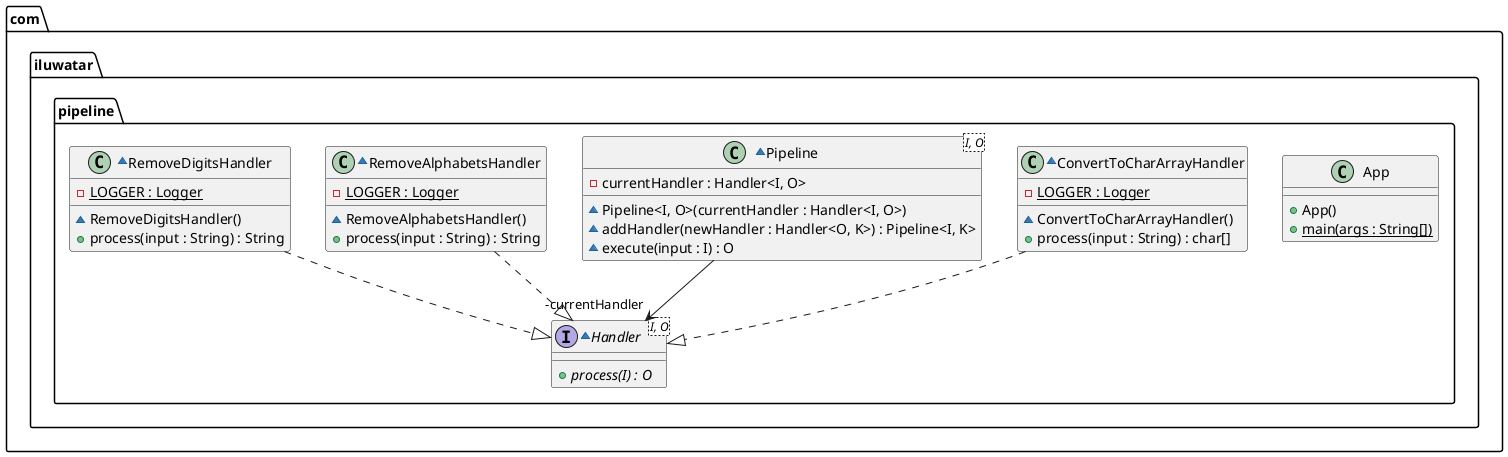 @startuml
package com.iluwatar.pipeline {
  class App {
    + App()
    + main(args : String[]) {static}
  }
  ~class ConvertToCharArrayHandler {
    - LOGGER : Logger {static}
    ~ ConvertToCharArrayHandler()
    + process(input : String) : char[]
  }
  ~interface Handler<I, O> {
    + process(I) : O {abstract}
  }
  ~class Pipeline<I, O> {
    - currentHandler : Handler<I, O>
    ~ Pipeline<I, O>(currentHandler : Handler<I, O>)
    ~ addHandler(newHandler : Handler<O, K>) : Pipeline<I, K>
    ~ execute(input : I) : O
  }
  ~class RemoveAlphabetsHandler {
    - LOGGER : Logger {static}
    ~ RemoveAlphabetsHandler()
    + process(input : String) : String
  }
  ~class RemoveDigitsHandler {
    - LOGGER : Logger {static}
    ~ RemoveDigitsHandler()
    + process(input : String) : String
  }
}
Pipeline -->  "-currentHandler" Handler
ConvertToCharArrayHandler ..|> Handler 
RemoveAlphabetsHandler ..|> Handler 
RemoveDigitsHandler ..|> Handler 
@enduml